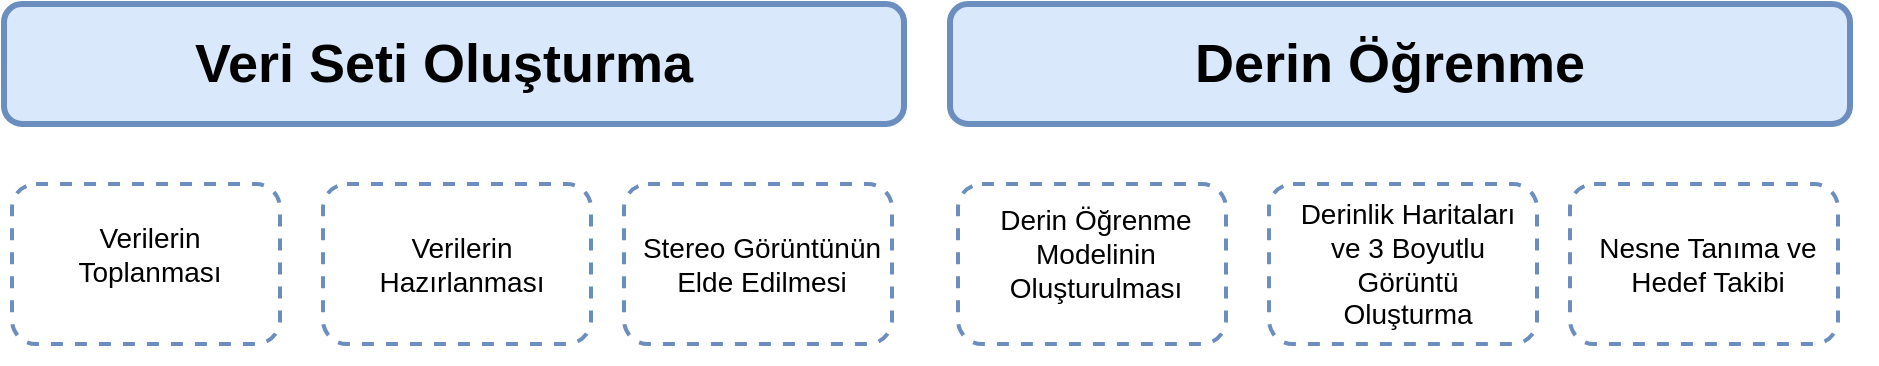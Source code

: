 <mxfile version="25.0.3">
  <diagram name="Page-1" id="12e1b939-464a-85fe-373e-61e167be1490">
    <mxGraphModel dx="1917" dy="1151" grid="1" gridSize="10" guides="1" tooltips="1" connect="1" arrows="1" fold="1" page="1" pageScale="1.5" pageWidth="1169" pageHeight="826" background="none" math="0" shadow="0">
      <root>
        <mxCell id="0" />
        <mxCell id="1" parent="0" />
        <mxCell id="Szay9QpZ8a9f87Acph22-7" value="" style="rounded=1;whiteSpace=wrap;html=1;fillColor=#dae8fc;strokeColor=#6c8ebf;strokeWidth=3;" vertex="1" parent="1">
          <mxGeometry x="370" y="70" width="450" height="60" as="geometry" />
        </mxCell>
        <mxCell id="60da8b9f42644d3a-3" value="Veri Seti Oluşturma" style="text;html=1;strokeColor=none;fillColor=none;align=center;verticalAlign=middle;whiteSpace=wrap;rounded=0;shadow=0;fontSize=27;fontColor=#000000;fontStyle=1" parent="1" vertex="1">
          <mxGeometry x="450" y="70" width="280" height="60" as="geometry" />
        </mxCell>
        <mxCell id="Szay9QpZ8a9f87Acph22-10" value="" style="rounded=1;whiteSpace=wrap;html=1;fillColor=#FFFFFF;strokeColor=#6c8ebf;strokeWidth=2;dashed=1;" vertex="1" parent="1">
          <mxGeometry x="374" y="160" width="134" height="80" as="geometry" />
        </mxCell>
        <mxCell id="60da8b9f42644d3a-4" value="Verilerin&lt;div&gt;Toplanması&lt;/div&gt;" style="text;html=1;align=center;verticalAlign=middle;whiteSpace=wrap;rounded=0;shadow=0;fontSize=14;" parent="1" vertex="1">
          <mxGeometry x="378" y="150" width="130" height="90" as="geometry" />
        </mxCell>
        <mxCell id="Szay9QpZ8a9f87Acph22-11" value="" style="rounded=1;whiteSpace=wrap;html=1;fillColor=#FFFFFF;strokeColor=#6c8ebf;strokeWidth=2;dashed=1;" vertex="1" parent="1">
          <mxGeometry x="529.5" y="160" width="134" height="80" as="geometry" />
        </mxCell>
        <mxCell id="Szay9QpZ8a9f87Acph22-12" value="" style="rounded=1;whiteSpace=wrap;html=1;fillColor=#FFFFFF;strokeColor=#6c8ebf;strokeWidth=2;dashed=1;" vertex="1" parent="1">
          <mxGeometry x="680" y="160" width="134" height="80" as="geometry" />
        </mxCell>
        <mxCell id="Szay9QpZ8a9f87Acph22-13" value="Verilerin&lt;div&gt;Hazırlanması&lt;/div&gt;" style="text;html=1;align=center;verticalAlign=middle;whiteSpace=wrap;rounded=0;shadow=0;fontSize=14;" vertex="1" parent="1">
          <mxGeometry x="539" y="155" width="120" height="90" as="geometry" />
        </mxCell>
        <mxCell id="Szay9QpZ8a9f87Acph22-14" value="Stereo Görüntünün&lt;div&gt;Elde Edilmesi&lt;/div&gt;" style="text;html=1;align=center;verticalAlign=middle;whiteSpace=wrap;rounded=0;shadow=0;fontSize=14;" vertex="1" parent="1">
          <mxGeometry x="663.5" y="150" width="170" height="100" as="geometry" />
        </mxCell>
        <mxCell id="Szay9QpZ8a9f87Acph22-15" value="" style="rounded=1;whiteSpace=wrap;html=1;fillColor=#dae8fc;strokeColor=#6c8ebf;strokeWidth=3;" vertex="1" parent="1">
          <mxGeometry x="843" y="70" width="450" height="60" as="geometry" />
        </mxCell>
        <mxCell id="Szay9QpZ8a9f87Acph22-16" value="Derin Öğrenme" style="text;html=1;strokeColor=none;fillColor=none;align=center;verticalAlign=middle;whiteSpace=wrap;rounded=0;shadow=0;fontSize=27;fontColor=#000000;fontStyle=1" vertex="1" parent="1">
          <mxGeometry x="923" y="70" width="280" height="60" as="geometry" />
        </mxCell>
        <mxCell id="Szay9QpZ8a9f87Acph22-17" value="" style="rounded=1;whiteSpace=wrap;html=1;fillColor=#FFFFFF;strokeColor=#6c8ebf;strokeWidth=2;dashed=1;" vertex="1" parent="1">
          <mxGeometry x="847" y="160" width="134" height="80" as="geometry" />
        </mxCell>
        <mxCell id="Szay9QpZ8a9f87Acph22-18" value="Derin Öğrenme&lt;div&gt;Modelinin&lt;/div&gt;&lt;div&gt;Oluşturulması&lt;/div&gt;" style="text;html=1;align=center;verticalAlign=middle;whiteSpace=wrap;rounded=0;shadow=0;fontSize=14;" vertex="1" parent="1">
          <mxGeometry x="851" y="150" width="130" height="90" as="geometry" />
        </mxCell>
        <mxCell id="Szay9QpZ8a9f87Acph22-19" value="" style="rounded=1;whiteSpace=wrap;html=1;fillColor=#FFFFFF;strokeColor=#6c8ebf;strokeWidth=2;dashed=1;" vertex="1" parent="1">
          <mxGeometry x="1002.5" y="160" width="134" height="80" as="geometry" />
        </mxCell>
        <mxCell id="Szay9QpZ8a9f87Acph22-20" value="" style="rounded=1;whiteSpace=wrap;html=1;fillColor=#FFFFFF;strokeColor=#6c8ebf;strokeWidth=2;dashed=1;" vertex="1" parent="1">
          <mxGeometry x="1153" y="160" width="134" height="80" as="geometry" />
        </mxCell>
        <mxCell id="Szay9QpZ8a9f87Acph22-21" value="Derinlik Haritaları&lt;div&gt;ve 3 Boyutlu&lt;/div&gt;&lt;div&gt;Görüntü Oluşturma&lt;/div&gt;" style="text;html=1;align=center;verticalAlign=middle;whiteSpace=wrap;rounded=0;shadow=0;fontSize=14;" vertex="1" parent="1">
          <mxGeometry x="1012" y="155" width="120" height="90" as="geometry" />
        </mxCell>
        <mxCell id="Szay9QpZ8a9f87Acph22-22" value="Nesne Tanıma ve&lt;div&gt;Hedef Takibi&lt;/div&gt;" style="text;html=1;align=center;verticalAlign=middle;whiteSpace=wrap;rounded=0;shadow=0;fontSize=14;" vertex="1" parent="1">
          <mxGeometry x="1136.5" y="150" width="170" height="100" as="geometry" />
        </mxCell>
      </root>
    </mxGraphModel>
  </diagram>
</mxfile>
